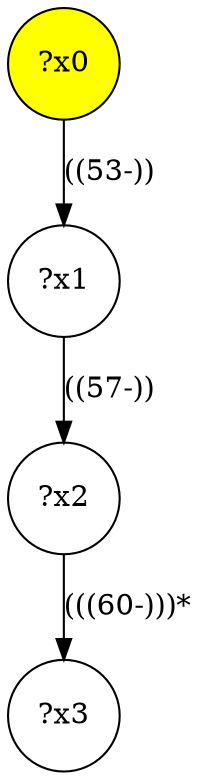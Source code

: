 digraph g {
	x0 [fillcolor="yellow", style="filled," shape=circle, label="?x0"];
	x1 [shape=circle, label="?x1"];
	x0 -> x1 [label="((53-))"];
	x2 [shape=circle, label="?x2"];
	x1 -> x2 [label="((57-))"];
	x3 [shape=circle, label="?x3"];
	x2 -> x3 [label="(((60-)))*"];
}

